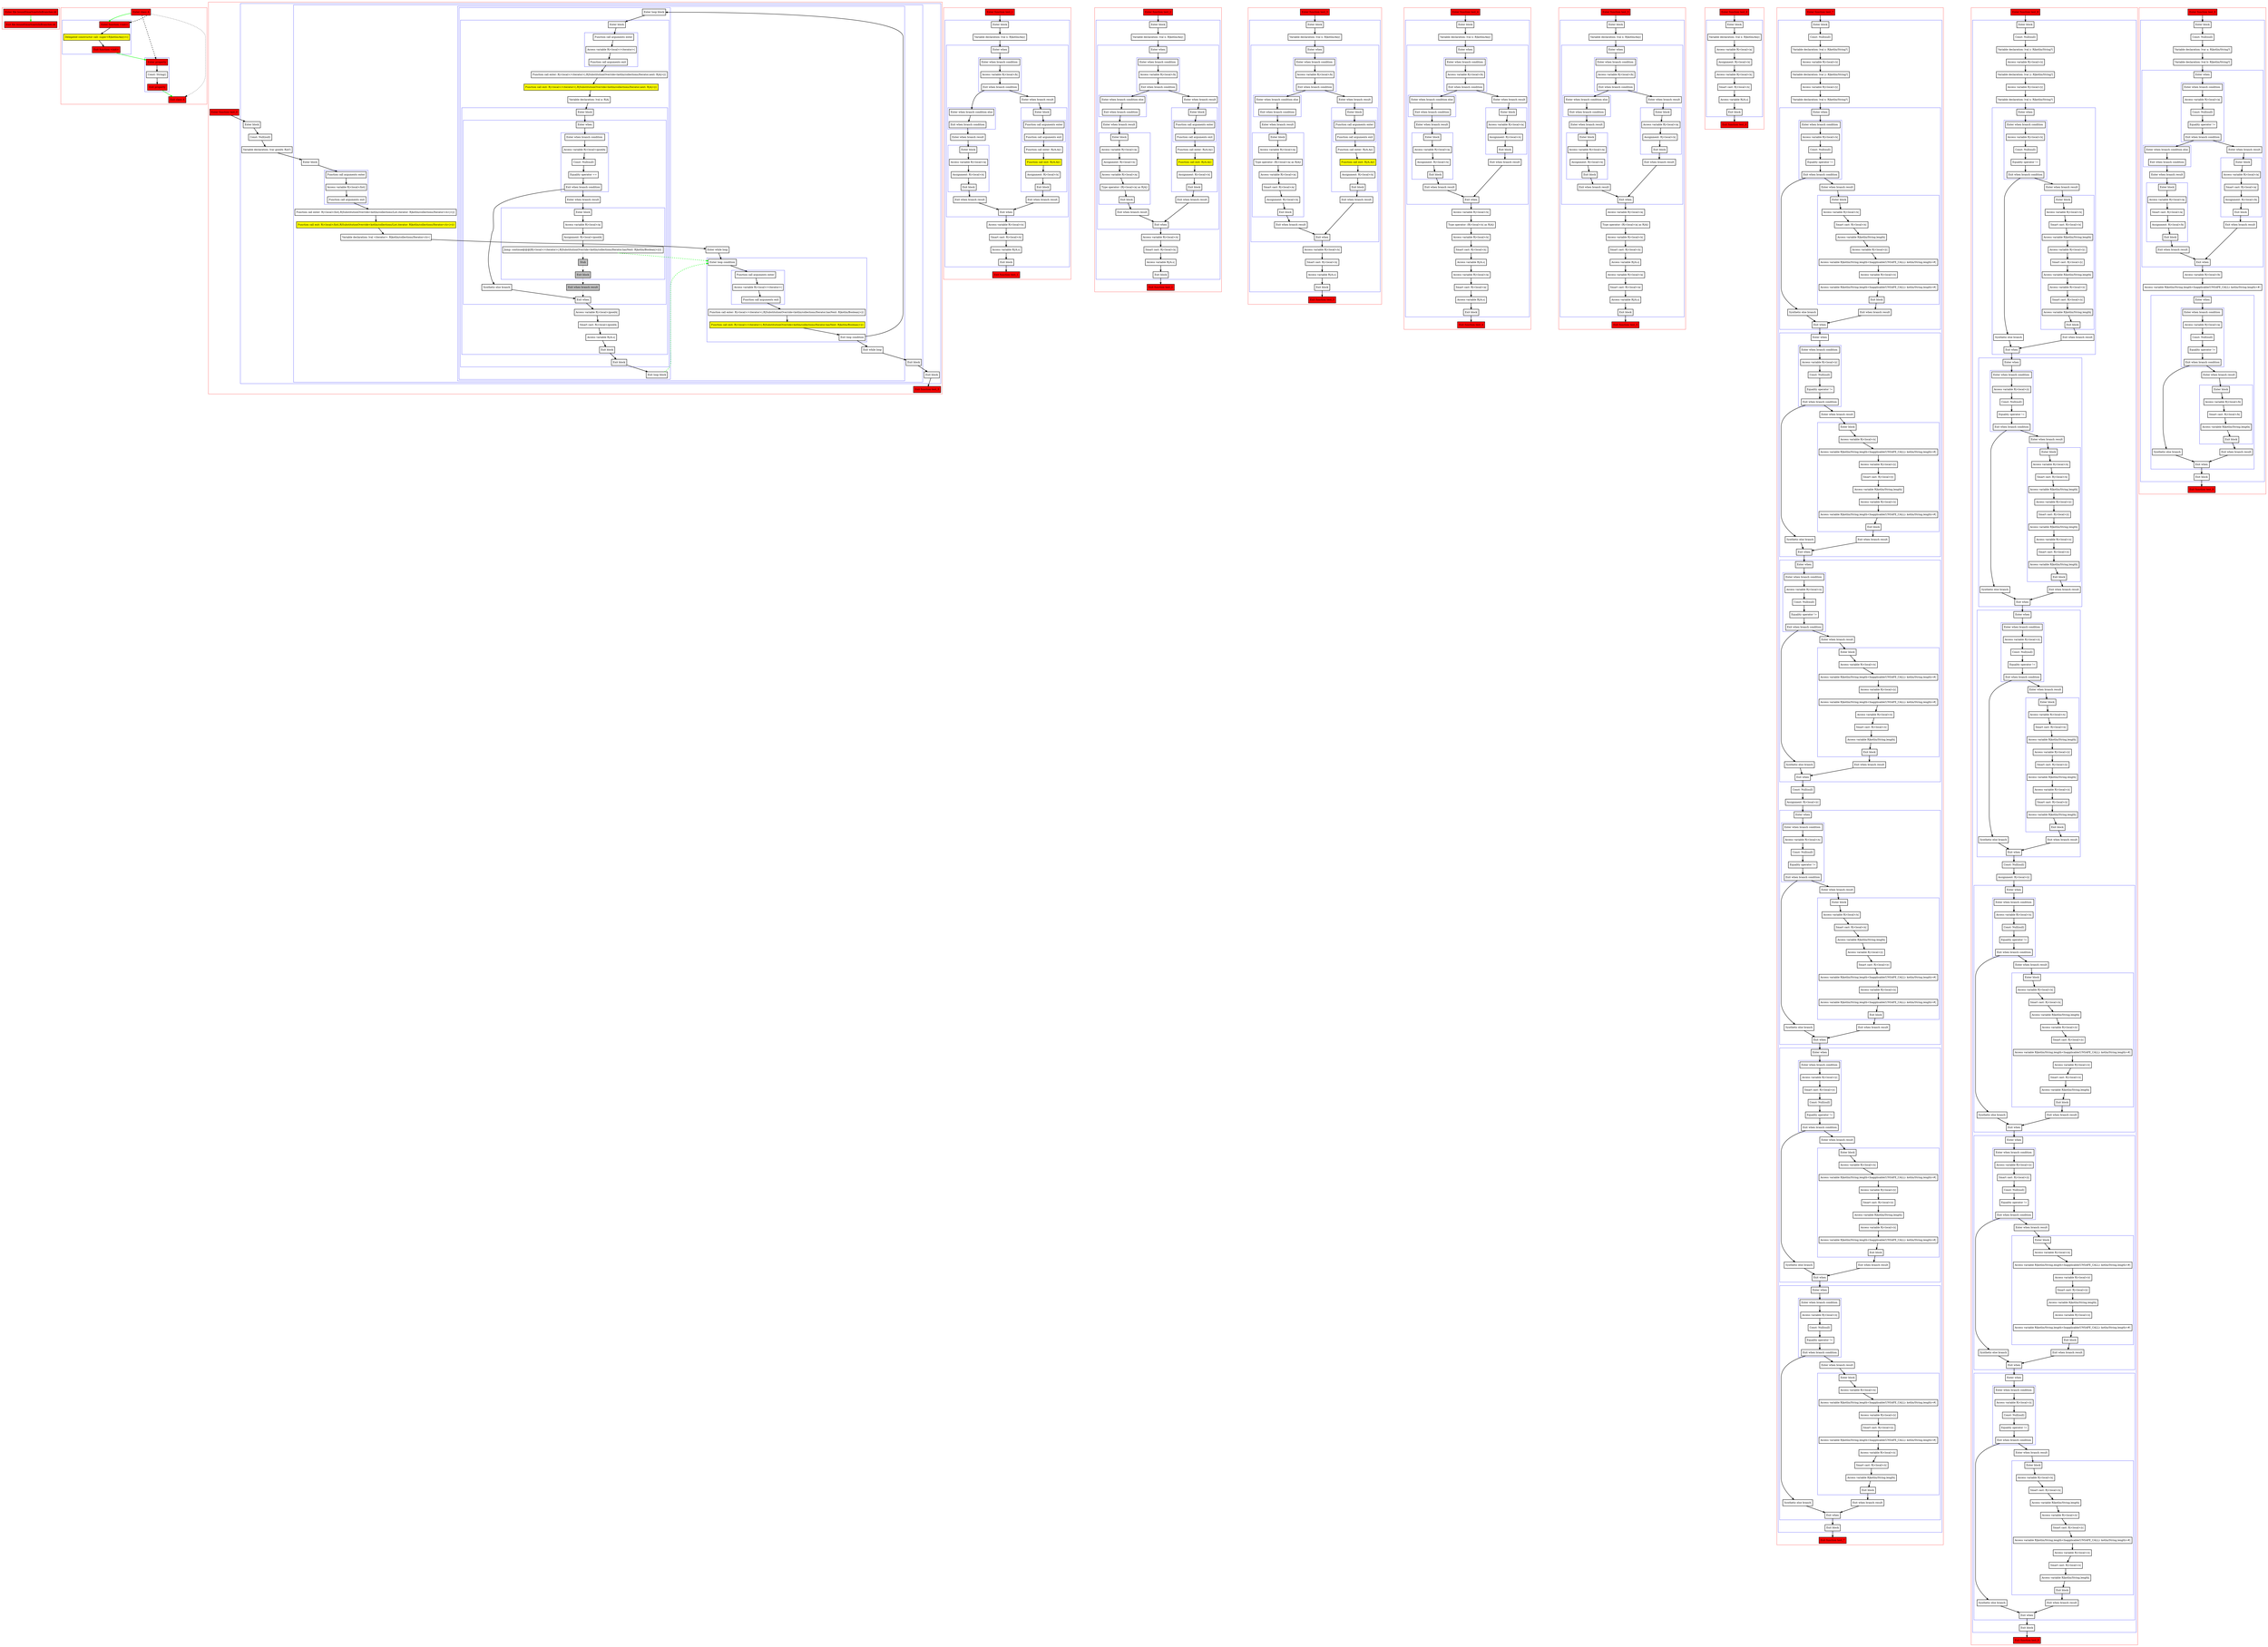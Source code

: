 digraph boundSmartcastsInBranches_kt {
    graph [nodesep=3]
    node [shape=box penwidth=2]
    edge [penwidth=2]

    subgraph cluster_0 {
        color=red
        0 [label="Enter file boundSmartcastsInBranches.kt" style="filled" fillcolor=red];
        1 [label="Exit file boundSmartcastsInBranches.kt" style="filled" fillcolor=red];
    }
    0 -> {1} [color=green];

    subgraph cluster_1 {
        color=red
        2 [label="Enter class A" style="filled" fillcolor=red];
        subgraph cluster_2 {
            color=blue
            3 [label="Enter function <init>" style="filled" fillcolor=red];
            4 [label="Delegated constructor call: super<R|kotlin/Any|>()" style="filled" fillcolor=yellow];
            5 [label="Exit function <init>" style="filled" fillcolor=red];
        }
        subgraph cluster_3 {
            color=blue
            6 [label="Enter property" style="filled" fillcolor=red];
            7 [label="Const: String()"];
            8 [label="Exit property" style="filled" fillcolor=red];
        }
        9 [label="Exit class A" style="filled" fillcolor=red];
    }
    2 -> {3} [color=green];
    2 -> {9} [style=dotted];
    2 -> {3 6} [style=dashed];
    3 -> {4};
    4 -> {5};
    5 -> {6} [color=green];
    6 -> {7};
    7 -> {8};
    8 -> {9} [color=green];

    subgraph cluster_4 {
        color=red
        10 [label="Enter function test_0" style="filled" fillcolor=red];
        subgraph cluster_5 {
            color=blue
            11 [label="Enter block"];
            12 [label="Const: Null(null)"];
            13 [label="Variable declaration: lvar goodA: R|A?|"];
            subgraph cluster_6 {
                color=blue
                14 [label="Enter block"];
                subgraph cluster_7 {
                    color=blue
                    15 [label="Function call arguments enter"];
                    16 [label="Access variable R|<local>/list|"];
                    17 [label="Function call arguments exit"];
                }
                18 [label="Function call enter: R|<local>/list|.R|SubstitutionOverride<kotlin/collections/List.iterator: R|kotlin/collections/Iterator<A>|>|()"];
                19 [label="Function call exit: R|<local>/list|.R|SubstitutionOverride<kotlin/collections/List.iterator: R|kotlin/collections/Iterator<A>|>|()" style="filled" fillcolor=yellow];
                20 [label="Variable declaration: lval <iterator>: R|kotlin/collections/Iterator<A>|"];
                subgraph cluster_8 {
                    color=blue
                    21 [label="Enter while loop"];
                    subgraph cluster_9 {
                        color=blue
                        22 [label="Enter loop condition"];
                        subgraph cluster_10 {
                            color=blue
                            23 [label="Function call arguments enter"];
                            24 [label="Access variable R|<local>/<iterator>|"];
                            25 [label="Function call arguments exit"];
                        }
                        26 [label="Function call enter: R|<local>/<iterator>|.R|SubstitutionOverride<kotlin/collections/Iterator.hasNext: R|kotlin/Boolean|>|()"];
                        27 [label="Function call exit: R|<local>/<iterator>|.R|SubstitutionOverride<kotlin/collections/Iterator.hasNext: R|kotlin/Boolean|>|()" style="filled" fillcolor=yellow];
                        28 [label="Exit loop condition"];
                    }
                    subgraph cluster_11 {
                        color=blue
                        29 [label="Enter loop block"];
                        subgraph cluster_12 {
                            color=blue
                            30 [label="Enter block"];
                            subgraph cluster_13 {
                                color=blue
                                31 [label="Function call arguments enter"];
                                32 [label="Access variable R|<local>/<iterator>|"];
                                33 [label="Function call arguments exit"];
                            }
                            34 [label="Function call enter: R|<local>/<iterator>|.R|SubstitutionOverride<kotlin/collections/Iterator.next: R|A|>|()"];
                            35 [label="Function call exit: R|<local>/<iterator>|.R|SubstitutionOverride<kotlin/collections/Iterator.next: R|A|>|()" style="filled" fillcolor=yellow];
                            36 [label="Variable declaration: lval a: R|A|"];
                            subgraph cluster_14 {
                                color=blue
                                37 [label="Enter block"];
                                subgraph cluster_15 {
                                    color=blue
                                    38 [label="Enter when"];
                                    subgraph cluster_16 {
                                        color=blue
                                        39 [label="Enter when branch condition "];
                                        40 [label="Access variable R|<local>/goodA|"];
                                        41 [label="Const: Null(null)"];
                                        42 [label="Equality operator =="];
                                        43 [label="Exit when branch condition"];
                                    }
                                    44 [label="Synthetic else branch"];
                                    45 [label="Enter when branch result"];
                                    subgraph cluster_17 {
                                        color=blue
                                        46 [label="Enter block"];
                                        47 [label="Access variable R|<local>/a|"];
                                        48 [label="Assignment: R|<local>/goodA|"];
                                        49 [label="Jump: continue@@@[R|<local>/<iterator>|.R|SubstitutionOverride<kotlin/collections/Iterator.hasNext: R|kotlin/Boolean|>|()] "];
                                        50 [label="Stub" style="filled" fillcolor=gray];
                                        51 [label="Exit block" style="filled" fillcolor=gray];
                                    }
                                    52 [label="Exit when branch result" style="filled" fillcolor=gray];
                                    53 [label="Exit when"];
                                }
                                54 [label="Access variable R|<local>/goodA|"];
                                55 [label="Smart cast: R|<local>/goodA|"];
                                56 [label="Access variable R|/A.s|"];
                                57 [label="Exit block"];
                            }
                            58 [label="Exit block"];
                        }
                        59 [label="Exit loop block"];
                    }
                    60 [label="Exit while loop"];
                }
                61 [label="Exit block"];
            }
            62 [label="Exit block"];
        }
        63 [label="Exit function test_0" style="filled" fillcolor=red];
    }
    10 -> {11};
    11 -> {12};
    12 -> {13};
    13 -> {14};
    14 -> {15};
    15 -> {16};
    16 -> {17};
    17 -> {18};
    18 -> {19};
    19 -> {20};
    20 -> {21};
    21 -> {22};
    22 -> {23};
    23 -> {24};
    24 -> {25};
    25 -> {26};
    26 -> {27};
    27 -> {28};
    28 -> {29 60};
    29 -> {30};
    30 -> {31};
    31 -> {32};
    32 -> {33};
    33 -> {34};
    34 -> {35};
    35 -> {36};
    36 -> {37};
    37 -> {38};
    38 -> {39};
    39 -> {40};
    40 -> {41};
    41 -> {42};
    42 -> {43};
    43 -> {44 45};
    44 -> {53};
    45 -> {46};
    46 -> {47};
    47 -> {48};
    48 -> {49};
    49 -> {22} [color=green style=dashed];
    49 -> {50} [style=dotted];
    50 -> {51} [style=dotted];
    51 -> {52} [style=dotted];
    52 -> {53} [style=dotted];
    53 -> {54};
    54 -> {55};
    55 -> {56};
    56 -> {57};
    57 -> {58};
    58 -> {59};
    59 -> {22} [color=green style=dashed];
    60 -> {61};
    61 -> {62};
    62 -> {63};

    subgraph cluster_18 {
        color=red
        64 [label="Enter function test_1" style="filled" fillcolor=red];
        subgraph cluster_19 {
            color=blue
            65 [label="Enter block"];
            66 [label="Variable declaration: lval x: R|kotlin/Any|"];
            subgraph cluster_20 {
                color=blue
                67 [label="Enter when"];
                subgraph cluster_21 {
                    color=blue
                    68 [label="Enter when branch condition "];
                    69 [label="Access variable R|<local>/b|"];
                    70 [label="Exit when branch condition"];
                }
                subgraph cluster_22 {
                    color=blue
                    71 [label="Enter when branch condition else"];
                    72 [label="Exit when branch condition"];
                }
                73 [label="Enter when branch result"];
                subgraph cluster_23 {
                    color=blue
                    74 [label="Enter block"];
                    75 [label="Access variable R|<local>/a|"];
                    76 [label="Assignment: R|<local>/x|"];
                    77 [label="Exit block"];
                }
                78 [label="Exit when branch result"];
                79 [label="Enter when branch result"];
                subgraph cluster_24 {
                    color=blue
                    80 [label="Enter block"];
                    subgraph cluster_25 {
                        color=blue
                        81 [label="Function call arguments enter"];
                        82 [label="Function call arguments exit"];
                    }
                    83 [label="Function call enter: R|/A.A|()"];
                    84 [label="Function call exit: R|/A.A|()" style="filled" fillcolor=yellow];
                    85 [label="Assignment: R|<local>/x|"];
                    86 [label="Exit block"];
                }
                87 [label="Exit when branch result"];
                88 [label="Exit when"];
            }
            89 [label="Access variable R|<local>/x|"];
            90 [label="Smart cast: R|<local>/x|"];
            91 [label="Access variable R|/A.s|"];
            92 [label="Exit block"];
        }
        93 [label="Exit function test_1" style="filled" fillcolor=red];
    }
    64 -> {65};
    65 -> {66};
    66 -> {67};
    67 -> {68};
    68 -> {69};
    69 -> {70};
    70 -> {71 79};
    71 -> {72};
    72 -> {73};
    73 -> {74};
    74 -> {75};
    75 -> {76};
    76 -> {77};
    77 -> {78};
    78 -> {88};
    79 -> {80};
    80 -> {81};
    81 -> {82};
    82 -> {83};
    83 -> {84};
    84 -> {85};
    85 -> {86};
    86 -> {87};
    87 -> {88};
    88 -> {89};
    89 -> {90};
    90 -> {91};
    91 -> {92};
    92 -> {93};

    subgraph cluster_26 {
        color=red
        94 [label="Enter function test_2" style="filled" fillcolor=red];
        subgraph cluster_27 {
            color=blue
            95 [label="Enter block"];
            96 [label="Variable declaration: lval x: R|kotlin/Any|"];
            subgraph cluster_28 {
                color=blue
                97 [label="Enter when"];
                subgraph cluster_29 {
                    color=blue
                    98 [label="Enter when branch condition "];
                    99 [label="Access variable R|<local>/b|"];
                    100 [label="Exit when branch condition"];
                }
                subgraph cluster_30 {
                    color=blue
                    101 [label="Enter when branch condition else"];
                    102 [label="Exit when branch condition"];
                }
                103 [label="Enter when branch result"];
                subgraph cluster_31 {
                    color=blue
                    104 [label="Enter block"];
                    105 [label="Access variable R|<local>/a|"];
                    106 [label="Assignment: R|<local>/x|"];
                    107 [label="Access variable R|<local>/a|"];
                    108 [label="Type operator: (R|<local>/a| as R|A|)"];
                    109 [label="Exit block"];
                }
                110 [label="Exit when branch result"];
                111 [label="Enter when branch result"];
                subgraph cluster_32 {
                    color=blue
                    112 [label="Enter block"];
                    subgraph cluster_33 {
                        color=blue
                        113 [label="Function call arguments enter"];
                        114 [label="Function call arguments exit"];
                    }
                    115 [label="Function call enter: R|/A.A|()"];
                    116 [label="Function call exit: R|/A.A|()" style="filled" fillcolor=yellow];
                    117 [label="Assignment: R|<local>/x|"];
                    118 [label="Exit block"];
                }
                119 [label="Exit when branch result"];
                120 [label="Exit when"];
            }
            121 [label="Access variable R|<local>/x|"];
            122 [label="Smart cast: R|<local>/x|"];
            123 [label="Access variable R|/A.s|"];
            124 [label="Exit block"];
        }
        125 [label="Exit function test_2" style="filled" fillcolor=red];
    }
    94 -> {95};
    95 -> {96};
    96 -> {97};
    97 -> {98};
    98 -> {99};
    99 -> {100};
    100 -> {101 111};
    101 -> {102};
    102 -> {103};
    103 -> {104};
    104 -> {105};
    105 -> {106};
    106 -> {107};
    107 -> {108};
    108 -> {109};
    109 -> {110};
    110 -> {120};
    111 -> {112};
    112 -> {113};
    113 -> {114};
    114 -> {115};
    115 -> {116};
    116 -> {117};
    117 -> {118};
    118 -> {119};
    119 -> {120};
    120 -> {121};
    121 -> {122};
    122 -> {123};
    123 -> {124};
    124 -> {125};

    subgraph cluster_34 {
        color=red
        126 [label="Enter function test_3" style="filled" fillcolor=red];
        subgraph cluster_35 {
            color=blue
            127 [label="Enter block"];
            128 [label="Variable declaration: lval x: R|kotlin/Any|"];
            subgraph cluster_36 {
                color=blue
                129 [label="Enter when"];
                subgraph cluster_37 {
                    color=blue
                    130 [label="Enter when branch condition "];
                    131 [label="Access variable R|<local>/b|"];
                    132 [label="Exit when branch condition"];
                }
                subgraph cluster_38 {
                    color=blue
                    133 [label="Enter when branch condition else"];
                    134 [label="Exit when branch condition"];
                }
                135 [label="Enter when branch result"];
                subgraph cluster_39 {
                    color=blue
                    136 [label="Enter block"];
                    137 [label="Access variable R|<local>/a|"];
                    138 [label="Type operator: (R|<local>/a| as R|A|)"];
                    139 [label="Access variable R|<local>/a|"];
                    140 [label="Smart cast: R|<local>/a|"];
                    141 [label="Assignment: R|<local>/x|"];
                    142 [label="Exit block"];
                }
                143 [label="Exit when branch result"];
                144 [label="Enter when branch result"];
                subgraph cluster_40 {
                    color=blue
                    145 [label="Enter block"];
                    subgraph cluster_41 {
                        color=blue
                        146 [label="Function call arguments enter"];
                        147 [label="Function call arguments exit"];
                    }
                    148 [label="Function call enter: R|/A.A|()"];
                    149 [label="Function call exit: R|/A.A|()" style="filled" fillcolor=yellow];
                    150 [label="Assignment: R|<local>/x|"];
                    151 [label="Exit block"];
                }
                152 [label="Exit when branch result"];
                153 [label="Exit when"];
            }
            154 [label="Access variable R|<local>/x|"];
            155 [label="Smart cast: R|<local>/x|"];
            156 [label="Access variable R|/A.s|"];
            157 [label="Exit block"];
        }
        158 [label="Exit function test_3" style="filled" fillcolor=red];
    }
    126 -> {127};
    127 -> {128};
    128 -> {129};
    129 -> {130};
    130 -> {131};
    131 -> {132};
    132 -> {133 144};
    133 -> {134};
    134 -> {135};
    135 -> {136};
    136 -> {137};
    137 -> {138};
    138 -> {139};
    139 -> {140};
    140 -> {141};
    141 -> {142};
    142 -> {143};
    143 -> {153};
    144 -> {145};
    145 -> {146};
    146 -> {147};
    147 -> {148};
    148 -> {149};
    149 -> {150};
    150 -> {151};
    151 -> {152};
    152 -> {153};
    153 -> {154};
    154 -> {155};
    155 -> {156};
    156 -> {157};
    157 -> {158};

    subgraph cluster_42 {
        color=red
        159 [label="Enter function test_4" style="filled" fillcolor=red];
        subgraph cluster_43 {
            color=blue
            160 [label="Enter block"];
            161 [label="Variable declaration: lval x: R|kotlin/Any|"];
            subgraph cluster_44 {
                color=blue
                162 [label="Enter when"];
                subgraph cluster_45 {
                    color=blue
                    163 [label="Enter when branch condition "];
                    164 [label="Access variable R|<local>/b|"];
                    165 [label="Exit when branch condition"];
                }
                subgraph cluster_46 {
                    color=blue
                    166 [label="Enter when branch condition else"];
                    167 [label="Exit when branch condition"];
                }
                168 [label="Enter when branch result"];
                subgraph cluster_47 {
                    color=blue
                    169 [label="Enter block"];
                    170 [label="Access variable R|<local>/a|"];
                    171 [label="Assignment: R|<local>/x|"];
                    172 [label="Exit block"];
                }
                173 [label="Exit when branch result"];
                174 [label="Enter when branch result"];
                subgraph cluster_48 {
                    color=blue
                    175 [label="Enter block"];
                    176 [label="Access variable R|<local>/a|"];
                    177 [label="Assignment: R|<local>/x|"];
                    178 [label="Exit block"];
                }
                179 [label="Exit when branch result"];
                180 [label="Exit when"];
            }
            181 [label="Access variable R|<local>/x|"];
            182 [label="Type operator: (R|<local>/x| as R|A|)"];
            183 [label="Access variable R|<local>/x|"];
            184 [label="Smart cast: R|<local>/x|"];
            185 [label="Access variable R|/A.s|"];
            186 [label="Access variable R|<local>/a|"];
            187 [label="Smart cast: R|<local>/a|"];
            188 [label="Access variable R|/A.s|"];
            189 [label="Exit block"];
        }
        190 [label="Exit function test_4" style="filled" fillcolor=red];
    }
    159 -> {160};
    160 -> {161};
    161 -> {162};
    162 -> {163};
    163 -> {164};
    164 -> {165};
    165 -> {166 174};
    166 -> {167};
    167 -> {168};
    168 -> {169};
    169 -> {170};
    170 -> {171};
    171 -> {172};
    172 -> {173};
    173 -> {180};
    174 -> {175};
    175 -> {176};
    176 -> {177};
    177 -> {178};
    178 -> {179};
    179 -> {180};
    180 -> {181};
    181 -> {182};
    182 -> {183};
    183 -> {184};
    184 -> {185};
    185 -> {186};
    186 -> {187};
    187 -> {188};
    188 -> {189};
    189 -> {190};

    subgraph cluster_49 {
        color=red
        191 [label="Enter function test_5" style="filled" fillcolor=red];
        subgraph cluster_50 {
            color=blue
            192 [label="Enter block"];
            193 [label="Variable declaration: lval x: R|kotlin/Any|"];
            subgraph cluster_51 {
                color=blue
                194 [label="Enter when"];
                subgraph cluster_52 {
                    color=blue
                    195 [label="Enter when branch condition "];
                    196 [label="Access variable R|<local>/b|"];
                    197 [label="Exit when branch condition"];
                }
                subgraph cluster_53 {
                    color=blue
                    198 [label="Enter when branch condition else"];
                    199 [label="Exit when branch condition"];
                }
                200 [label="Enter when branch result"];
                subgraph cluster_54 {
                    color=blue
                    201 [label="Enter block"];
                    202 [label="Access variable R|<local>/a|"];
                    203 [label="Assignment: R|<local>/x|"];
                    204 [label="Exit block"];
                }
                205 [label="Exit when branch result"];
                206 [label="Enter when branch result"];
                subgraph cluster_55 {
                    color=blue
                    207 [label="Enter block"];
                    208 [label="Access variable R|<local>/a|"];
                    209 [label="Assignment: R|<local>/x|"];
                    210 [label="Exit block"];
                }
                211 [label="Exit when branch result"];
                212 [label="Exit when"];
            }
            213 [label="Access variable R|<local>/a|"];
            214 [label="Type operator: (R|<local>/a| as R|A|)"];
            215 [label="Access variable R|<local>/x|"];
            216 [label="Smart cast: R|<local>/x|"];
            217 [label="Access variable R|/A.s|"];
            218 [label="Access variable R|<local>/a|"];
            219 [label="Smart cast: R|<local>/a|"];
            220 [label="Access variable R|/A.s|"];
            221 [label="Exit block"];
        }
        222 [label="Exit function test_5" style="filled" fillcolor=red];
    }
    191 -> {192};
    192 -> {193};
    193 -> {194};
    194 -> {195};
    195 -> {196};
    196 -> {197};
    197 -> {198 206};
    198 -> {199};
    199 -> {200};
    200 -> {201};
    201 -> {202};
    202 -> {203};
    203 -> {204};
    204 -> {205};
    205 -> {212};
    206 -> {207};
    207 -> {208};
    208 -> {209};
    209 -> {210};
    210 -> {211};
    211 -> {212};
    212 -> {213};
    213 -> {214};
    214 -> {215};
    215 -> {216};
    216 -> {217};
    217 -> {218};
    218 -> {219};
    219 -> {220};
    220 -> {221};
    221 -> {222};

    subgraph cluster_56 {
        color=red
        223 [label="Enter function test_6" style="filled" fillcolor=red];
        subgraph cluster_57 {
            color=blue
            224 [label="Enter block"];
            225 [label="Variable declaration: lval x: R|kotlin/Any|"];
            226 [label="Access variable R|<local>/a|"];
            227 [label="Assignment: R|<local>/x|"];
            228 [label="Access variable R|<local>/x|"];
            229 [label="Smart cast: R|<local>/x|"];
            230 [label="Access variable R|/A.s|"];
            231 [label="Exit block"];
        }
        232 [label="Exit function test_6" style="filled" fillcolor=red];
    }
    223 -> {224};
    224 -> {225};
    225 -> {226};
    226 -> {227};
    227 -> {228};
    228 -> {229};
    229 -> {230};
    230 -> {231};
    231 -> {232};

    subgraph cluster_58 {
        color=red
        233 [label="Enter function test_7" style="filled" fillcolor=red];
        subgraph cluster_59 {
            color=blue
            234 [label="Enter block"];
            235 [label="Const: Null(null)"];
            236 [label="Variable declaration: lval z: R|kotlin/String?|"];
            237 [label="Access variable R|<local>/z|"];
            238 [label="Variable declaration: lvar y: R|kotlin/String?|"];
            239 [label="Access variable R|<local>/y|"];
            240 [label="Variable declaration: lval x: R|kotlin/String?|"];
            subgraph cluster_60 {
                color=blue
                241 [label="Enter when"];
                subgraph cluster_61 {
                    color=blue
                    242 [label="Enter when branch condition "];
                    243 [label="Access variable R|<local>/x|"];
                    244 [label="Const: Null(null)"];
                    245 [label="Equality operator !="];
                    246 [label="Exit when branch condition"];
                }
                247 [label="Synthetic else branch"];
                248 [label="Enter when branch result"];
                subgraph cluster_62 {
                    color=blue
                    249 [label="Enter block"];
                    250 [label="Access variable R|<local>/x|"];
                    251 [label="Smart cast: R|<local>/x|"];
                    252 [label="Access variable R|kotlin/String.length|"];
                    253 [label="Access variable R|<local>/y|"];
                    254 [label="Access variable R|kotlin/String.length<Inapplicable(UNSAFE_CALL): kotlin/String.length>#|"];
                    255 [label="Access variable R|<local>/z|"];
                    256 [label="Access variable R|kotlin/String.length<Inapplicable(UNSAFE_CALL): kotlin/String.length>#|"];
                    257 [label="Exit block"];
                }
                258 [label="Exit when branch result"];
                259 [label="Exit when"];
            }
            subgraph cluster_63 {
                color=blue
                260 [label="Enter when"];
                subgraph cluster_64 {
                    color=blue
                    261 [label="Enter when branch condition "];
                    262 [label="Access variable R|<local>/y|"];
                    263 [label="Const: Null(null)"];
                    264 [label="Equality operator !="];
                    265 [label="Exit when branch condition"];
                }
                266 [label="Synthetic else branch"];
                267 [label="Enter when branch result"];
                subgraph cluster_65 {
                    color=blue
                    268 [label="Enter block"];
                    269 [label="Access variable R|<local>/x|"];
                    270 [label="Access variable R|kotlin/String.length<Inapplicable(UNSAFE_CALL): kotlin/String.length>#|"];
                    271 [label="Access variable R|<local>/y|"];
                    272 [label="Smart cast: R|<local>/y|"];
                    273 [label="Access variable R|kotlin/String.length|"];
                    274 [label="Access variable R|<local>/z|"];
                    275 [label="Access variable R|kotlin/String.length<Inapplicable(UNSAFE_CALL): kotlin/String.length>#|"];
                    276 [label="Exit block"];
                }
                277 [label="Exit when branch result"];
                278 [label="Exit when"];
            }
            subgraph cluster_66 {
                color=blue
                279 [label="Enter when"];
                subgraph cluster_67 {
                    color=blue
                    280 [label="Enter when branch condition "];
                    281 [label="Access variable R|<local>/z|"];
                    282 [label="Const: Null(null)"];
                    283 [label="Equality operator !="];
                    284 [label="Exit when branch condition"];
                }
                285 [label="Synthetic else branch"];
                286 [label="Enter when branch result"];
                subgraph cluster_68 {
                    color=blue
                    287 [label="Enter block"];
                    288 [label="Access variable R|<local>/x|"];
                    289 [label="Access variable R|kotlin/String.length<Inapplicable(UNSAFE_CALL): kotlin/String.length>#|"];
                    290 [label="Access variable R|<local>/y|"];
                    291 [label="Access variable R|kotlin/String.length<Inapplicable(UNSAFE_CALL): kotlin/String.length>#|"];
                    292 [label="Access variable R|<local>/z|"];
                    293 [label="Smart cast: R|<local>/z|"];
                    294 [label="Access variable R|kotlin/String.length|"];
                    295 [label="Exit block"];
                }
                296 [label="Exit when branch result"];
                297 [label="Exit when"];
            }
            298 [label="Const: Null(null)"];
            299 [label="Assignment: R|<local>/y|"];
            subgraph cluster_69 {
                color=blue
                300 [label="Enter when"];
                subgraph cluster_70 {
                    color=blue
                    301 [label="Enter when branch condition "];
                    302 [label="Access variable R|<local>/x|"];
                    303 [label="Const: Null(null)"];
                    304 [label="Equality operator !="];
                    305 [label="Exit when branch condition"];
                }
                306 [label="Synthetic else branch"];
                307 [label="Enter when branch result"];
                subgraph cluster_71 {
                    color=blue
                    308 [label="Enter block"];
                    309 [label="Access variable R|<local>/x|"];
                    310 [label="Smart cast: R|<local>/x|"];
                    311 [label="Access variable R|kotlin/String.length|"];
                    312 [label="Access variable R|<local>/y|"];
                    313 [label="Smart cast: R|<local>/y|"];
                    314 [label="Access variable R|kotlin/String.length<Inapplicable(UNSAFE_CALL): kotlin/String.length>#|"];
                    315 [label="Access variable R|<local>/z|"];
                    316 [label="Access variable R|kotlin/String.length<Inapplicable(UNSAFE_CALL): kotlin/String.length>#|"];
                    317 [label="Exit block"];
                }
                318 [label="Exit when branch result"];
                319 [label="Exit when"];
            }
            subgraph cluster_72 {
                color=blue
                320 [label="Enter when"];
                subgraph cluster_73 {
                    color=blue
                    321 [label="Enter when branch condition "];
                    322 [label="Access variable R|<local>/y|"];
                    323 [label="Smart cast: R|<local>/y|"];
                    324 [label="Const: Null(null)"];
                    325 [label="Equality operator !="];
                    326 [label="Exit when branch condition"];
                }
                327 [label="Synthetic else branch"];
                328 [label="Enter when branch result"];
                subgraph cluster_74 {
                    color=blue
                    329 [label="Enter block"];
                    330 [label="Access variable R|<local>/x|"];
                    331 [label="Access variable R|kotlin/String.length<Inapplicable(UNSAFE_CALL): kotlin/String.length>#|"];
                    332 [label="Access variable R|<local>/y|"];
                    333 [label="Smart cast: R|<local>/y|"];
                    334 [label="Access variable R|kotlin/String.length|"];
                    335 [label="Access variable R|<local>/z|"];
                    336 [label="Access variable R|kotlin/String.length<Inapplicable(UNSAFE_CALL): kotlin/String.length>#|"];
                    337 [label="Exit block"];
                }
                338 [label="Exit when branch result"];
                339 [label="Exit when"];
            }
            subgraph cluster_75 {
                color=blue
                340 [label="Enter when"];
                subgraph cluster_76 {
                    color=blue
                    341 [label="Enter when branch condition "];
                    342 [label="Access variable R|<local>/z|"];
                    343 [label="Const: Null(null)"];
                    344 [label="Equality operator !="];
                    345 [label="Exit when branch condition"];
                }
                346 [label="Synthetic else branch"];
                347 [label="Enter when branch result"];
                subgraph cluster_77 {
                    color=blue
                    348 [label="Enter block"];
                    349 [label="Access variable R|<local>/x|"];
                    350 [label="Access variable R|kotlin/String.length<Inapplicable(UNSAFE_CALL): kotlin/String.length>#|"];
                    351 [label="Access variable R|<local>/y|"];
                    352 [label="Smart cast: R|<local>/y|"];
                    353 [label="Access variable R|kotlin/String.length<Inapplicable(UNSAFE_CALL): kotlin/String.length>#|"];
                    354 [label="Access variable R|<local>/z|"];
                    355 [label="Smart cast: R|<local>/z|"];
                    356 [label="Access variable R|kotlin/String.length|"];
                    357 [label="Exit block"];
                }
                358 [label="Exit when branch result"];
                359 [label="Exit when"];
            }
            360 [label="Exit block"];
        }
        361 [label="Exit function test_7" style="filled" fillcolor=red];
    }
    233 -> {234};
    234 -> {235};
    235 -> {236};
    236 -> {237};
    237 -> {238};
    238 -> {239};
    239 -> {240};
    240 -> {241};
    241 -> {242};
    242 -> {243};
    243 -> {244};
    244 -> {245};
    245 -> {246};
    246 -> {247 248};
    247 -> {259};
    248 -> {249};
    249 -> {250};
    250 -> {251};
    251 -> {252};
    252 -> {253};
    253 -> {254};
    254 -> {255};
    255 -> {256};
    256 -> {257};
    257 -> {258};
    258 -> {259};
    259 -> {260};
    260 -> {261};
    261 -> {262};
    262 -> {263};
    263 -> {264};
    264 -> {265};
    265 -> {266 267};
    266 -> {278};
    267 -> {268};
    268 -> {269};
    269 -> {270};
    270 -> {271};
    271 -> {272};
    272 -> {273};
    273 -> {274};
    274 -> {275};
    275 -> {276};
    276 -> {277};
    277 -> {278};
    278 -> {279};
    279 -> {280};
    280 -> {281};
    281 -> {282};
    282 -> {283};
    283 -> {284};
    284 -> {285 286};
    285 -> {297};
    286 -> {287};
    287 -> {288};
    288 -> {289};
    289 -> {290};
    290 -> {291};
    291 -> {292};
    292 -> {293};
    293 -> {294};
    294 -> {295};
    295 -> {296};
    296 -> {297};
    297 -> {298};
    298 -> {299};
    299 -> {300};
    300 -> {301};
    301 -> {302};
    302 -> {303};
    303 -> {304};
    304 -> {305};
    305 -> {306 307};
    306 -> {319};
    307 -> {308};
    308 -> {309};
    309 -> {310};
    310 -> {311};
    311 -> {312};
    312 -> {313};
    313 -> {314};
    314 -> {315};
    315 -> {316};
    316 -> {317};
    317 -> {318};
    318 -> {319};
    319 -> {320};
    320 -> {321};
    321 -> {322};
    322 -> {323};
    323 -> {324};
    324 -> {325};
    325 -> {326};
    326 -> {327 328};
    327 -> {339};
    328 -> {329};
    329 -> {330};
    330 -> {331};
    331 -> {332};
    332 -> {333};
    333 -> {334};
    334 -> {335};
    335 -> {336};
    336 -> {337};
    337 -> {338};
    338 -> {339};
    339 -> {340};
    340 -> {341};
    341 -> {342};
    342 -> {343};
    343 -> {344};
    344 -> {345};
    345 -> {346 347};
    346 -> {359};
    347 -> {348};
    348 -> {349};
    349 -> {350};
    350 -> {351};
    351 -> {352};
    352 -> {353};
    353 -> {354};
    354 -> {355};
    355 -> {356};
    356 -> {357};
    357 -> {358};
    358 -> {359};
    359 -> {360};
    360 -> {361};

    subgraph cluster_78 {
        color=red
        362 [label="Enter function test_8" style="filled" fillcolor=red];
        subgraph cluster_79 {
            color=blue
            363 [label="Enter block"];
            364 [label="Const: Null(null)"];
            365 [label="Variable declaration: lval z: R|kotlin/String?|"];
            366 [label="Access variable R|<local>/z|"];
            367 [label="Variable declaration: lvar y: R|kotlin/String?|"];
            368 [label="Access variable R|<local>/y|"];
            369 [label="Variable declaration: lval x: R|kotlin/String?|"];
            subgraph cluster_80 {
                color=blue
                370 [label="Enter when"];
                subgraph cluster_81 {
                    color=blue
                    371 [label="Enter when branch condition "];
                    372 [label="Access variable R|<local>/x|"];
                    373 [label="Const: Null(null)"];
                    374 [label="Equality operator !="];
                    375 [label="Exit when branch condition"];
                }
                376 [label="Synthetic else branch"];
                377 [label="Enter when branch result"];
                subgraph cluster_82 {
                    color=blue
                    378 [label="Enter block"];
                    379 [label="Access variable R|<local>/x|"];
                    380 [label="Smart cast: R|<local>/x|"];
                    381 [label="Access variable R|kotlin/String.length|"];
                    382 [label="Access variable R|<local>/y|"];
                    383 [label="Smart cast: R|<local>/y|"];
                    384 [label="Access variable R|kotlin/String.length|"];
                    385 [label="Access variable R|<local>/z|"];
                    386 [label="Smart cast: R|<local>/z|"];
                    387 [label="Access variable R|kotlin/String.length|"];
                    388 [label="Exit block"];
                }
                389 [label="Exit when branch result"];
                390 [label="Exit when"];
            }
            subgraph cluster_83 {
                color=blue
                391 [label="Enter when"];
                subgraph cluster_84 {
                    color=blue
                    392 [label="Enter when branch condition "];
                    393 [label="Access variable R|<local>/y|"];
                    394 [label="Const: Null(null)"];
                    395 [label="Equality operator !="];
                    396 [label="Exit when branch condition"];
                }
                397 [label="Synthetic else branch"];
                398 [label="Enter when branch result"];
                subgraph cluster_85 {
                    color=blue
                    399 [label="Enter block"];
                    400 [label="Access variable R|<local>/x|"];
                    401 [label="Smart cast: R|<local>/x|"];
                    402 [label="Access variable R|kotlin/String.length|"];
                    403 [label="Access variable R|<local>/y|"];
                    404 [label="Smart cast: R|<local>/y|"];
                    405 [label="Access variable R|kotlin/String.length|"];
                    406 [label="Access variable R|<local>/z|"];
                    407 [label="Smart cast: R|<local>/z|"];
                    408 [label="Access variable R|kotlin/String.length|"];
                    409 [label="Exit block"];
                }
                410 [label="Exit when branch result"];
                411 [label="Exit when"];
            }
            subgraph cluster_86 {
                color=blue
                412 [label="Enter when"];
                subgraph cluster_87 {
                    color=blue
                    413 [label="Enter when branch condition "];
                    414 [label="Access variable R|<local>/z|"];
                    415 [label="Const: Null(null)"];
                    416 [label="Equality operator !="];
                    417 [label="Exit when branch condition"];
                }
                418 [label="Synthetic else branch"];
                419 [label="Enter when branch result"];
                subgraph cluster_88 {
                    color=blue
                    420 [label="Enter block"];
                    421 [label="Access variable R|<local>/x|"];
                    422 [label="Smart cast: R|<local>/x|"];
                    423 [label="Access variable R|kotlin/String.length|"];
                    424 [label="Access variable R|<local>/y|"];
                    425 [label="Smart cast: R|<local>/y|"];
                    426 [label="Access variable R|kotlin/String.length|"];
                    427 [label="Access variable R|<local>/z|"];
                    428 [label="Smart cast: R|<local>/z|"];
                    429 [label="Access variable R|kotlin/String.length|"];
                    430 [label="Exit block"];
                }
                431 [label="Exit when branch result"];
                432 [label="Exit when"];
            }
            433 [label="Const: Null(null)"];
            434 [label="Assignment: R|<local>/y|"];
            subgraph cluster_89 {
                color=blue
                435 [label="Enter when"];
                subgraph cluster_90 {
                    color=blue
                    436 [label="Enter when branch condition "];
                    437 [label="Access variable R|<local>/x|"];
                    438 [label="Const: Null(null)"];
                    439 [label="Equality operator !="];
                    440 [label="Exit when branch condition"];
                }
                441 [label="Synthetic else branch"];
                442 [label="Enter when branch result"];
                subgraph cluster_91 {
                    color=blue
                    443 [label="Enter block"];
                    444 [label="Access variable R|<local>/x|"];
                    445 [label="Smart cast: R|<local>/x|"];
                    446 [label="Access variable R|kotlin/String.length|"];
                    447 [label="Access variable R|<local>/y|"];
                    448 [label="Smart cast: R|<local>/y|"];
                    449 [label="Access variable R|kotlin/String.length<Inapplicable(UNSAFE_CALL): kotlin/String.length>#|"];
                    450 [label="Access variable R|<local>/z|"];
                    451 [label="Smart cast: R|<local>/z|"];
                    452 [label="Access variable R|kotlin/String.length|"];
                    453 [label="Exit block"];
                }
                454 [label="Exit when branch result"];
                455 [label="Exit when"];
            }
            subgraph cluster_92 {
                color=blue
                456 [label="Enter when"];
                subgraph cluster_93 {
                    color=blue
                    457 [label="Enter when branch condition "];
                    458 [label="Access variable R|<local>/y|"];
                    459 [label="Smart cast: R|<local>/y|"];
                    460 [label="Const: Null(null)"];
                    461 [label="Equality operator !="];
                    462 [label="Exit when branch condition"];
                }
                463 [label="Synthetic else branch"];
                464 [label="Enter when branch result"];
                subgraph cluster_94 {
                    color=blue
                    465 [label="Enter block"];
                    466 [label="Access variable R|<local>/x|"];
                    467 [label="Access variable R|kotlin/String.length<Inapplicable(UNSAFE_CALL): kotlin/String.length>#|"];
                    468 [label="Access variable R|<local>/y|"];
                    469 [label="Smart cast: R|<local>/y|"];
                    470 [label="Access variable R|kotlin/String.length|"];
                    471 [label="Access variable R|<local>/z|"];
                    472 [label="Access variable R|kotlin/String.length<Inapplicable(UNSAFE_CALL): kotlin/String.length>#|"];
                    473 [label="Exit block"];
                }
                474 [label="Exit when branch result"];
                475 [label="Exit when"];
            }
            subgraph cluster_95 {
                color=blue
                476 [label="Enter when"];
                subgraph cluster_96 {
                    color=blue
                    477 [label="Enter when branch condition "];
                    478 [label="Access variable R|<local>/z|"];
                    479 [label="Const: Null(null)"];
                    480 [label="Equality operator !="];
                    481 [label="Exit when branch condition"];
                }
                482 [label="Synthetic else branch"];
                483 [label="Enter when branch result"];
                subgraph cluster_97 {
                    color=blue
                    484 [label="Enter block"];
                    485 [label="Access variable R|<local>/x|"];
                    486 [label="Smart cast: R|<local>/x|"];
                    487 [label="Access variable R|kotlin/String.length|"];
                    488 [label="Access variable R|<local>/y|"];
                    489 [label="Smart cast: R|<local>/y|"];
                    490 [label="Access variable R|kotlin/String.length<Inapplicable(UNSAFE_CALL): kotlin/String.length>#|"];
                    491 [label="Access variable R|<local>/z|"];
                    492 [label="Smart cast: R|<local>/z|"];
                    493 [label="Access variable R|kotlin/String.length|"];
                    494 [label="Exit block"];
                }
                495 [label="Exit when branch result"];
                496 [label="Exit when"];
            }
            497 [label="Exit block"];
        }
        498 [label="Exit function test_8" style="filled" fillcolor=red];
    }
    362 -> {363};
    363 -> {364};
    364 -> {365};
    365 -> {366};
    366 -> {367};
    367 -> {368};
    368 -> {369};
    369 -> {370};
    370 -> {371};
    371 -> {372};
    372 -> {373};
    373 -> {374};
    374 -> {375};
    375 -> {376 377};
    376 -> {390};
    377 -> {378};
    378 -> {379};
    379 -> {380};
    380 -> {381};
    381 -> {382};
    382 -> {383};
    383 -> {384};
    384 -> {385};
    385 -> {386};
    386 -> {387};
    387 -> {388};
    388 -> {389};
    389 -> {390};
    390 -> {391};
    391 -> {392};
    392 -> {393};
    393 -> {394};
    394 -> {395};
    395 -> {396};
    396 -> {397 398};
    397 -> {411};
    398 -> {399};
    399 -> {400};
    400 -> {401};
    401 -> {402};
    402 -> {403};
    403 -> {404};
    404 -> {405};
    405 -> {406};
    406 -> {407};
    407 -> {408};
    408 -> {409};
    409 -> {410};
    410 -> {411};
    411 -> {412};
    412 -> {413};
    413 -> {414};
    414 -> {415};
    415 -> {416};
    416 -> {417};
    417 -> {418 419};
    418 -> {432};
    419 -> {420};
    420 -> {421};
    421 -> {422};
    422 -> {423};
    423 -> {424};
    424 -> {425};
    425 -> {426};
    426 -> {427};
    427 -> {428};
    428 -> {429};
    429 -> {430};
    430 -> {431};
    431 -> {432};
    432 -> {433};
    433 -> {434};
    434 -> {435};
    435 -> {436};
    436 -> {437};
    437 -> {438};
    438 -> {439};
    439 -> {440};
    440 -> {441 442};
    441 -> {455};
    442 -> {443};
    443 -> {444};
    444 -> {445};
    445 -> {446};
    446 -> {447};
    447 -> {448};
    448 -> {449};
    449 -> {450};
    450 -> {451};
    451 -> {452};
    452 -> {453};
    453 -> {454};
    454 -> {455};
    455 -> {456};
    456 -> {457};
    457 -> {458};
    458 -> {459};
    459 -> {460};
    460 -> {461};
    461 -> {462};
    462 -> {463 464};
    463 -> {475};
    464 -> {465};
    465 -> {466};
    466 -> {467};
    467 -> {468};
    468 -> {469};
    469 -> {470};
    470 -> {471};
    471 -> {472};
    472 -> {473};
    473 -> {474};
    474 -> {475};
    475 -> {476};
    476 -> {477};
    477 -> {478};
    478 -> {479};
    479 -> {480};
    480 -> {481};
    481 -> {482 483};
    482 -> {496};
    483 -> {484};
    484 -> {485};
    485 -> {486};
    486 -> {487};
    487 -> {488};
    488 -> {489};
    489 -> {490};
    490 -> {491};
    491 -> {492};
    492 -> {493};
    493 -> {494};
    494 -> {495};
    495 -> {496};
    496 -> {497};
    497 -> {498};

    subgraph cluster_98 {
        color=red
        499 [label="Enter function test_9" style="filled" fillcolor=red];
        subgraph cluster_99 {
            color=blue
            500 [label="Enter block"];
            501 [label="Const: Null(null)"];
            502 [label="Variable declaration: lvar a: R|kotlin/String?|"];
            503 [label="Variable declaration: lval b: R|kotlin/String?|"];
            subgraph cluster_100 {
                color=blue
                504 [label="Enter when"];
                subgraph cluster_101 {
                    color=blue
                    505 [label="Enter when branch condition "];
                    506 [label="Access variable R|<local>/a|"];
                    507 [label="Const: Null(null)"];
                    508 [label="Equality operator !="];
                    509 [label="Exit when branch condition"];
                }
                subgraph cluster_102 {
                    color=blue
                    510 [label="Enter when branch condition else"];
                    511 [label="Exit when branch condition"];
                }
                512 [label="Enter when branch result"];
                subgraph cluster_103 {
                    color=blue
                    513 [label="Enter block"];
                    514 [label="Access variable R|<local>/a|"];
                    515 [label="Smart cast: R|<local>/a|"];
                    516 [label="Assignment: R|<local>/b|"];
                    517 [label="Exit block"];
                }
                518 [label="Exit when branch result"];
                519 [label="Enter when branch result"];
                subgraph cluster_104 {
                    color=blue
                    520 [label="Enter block"];
                    521 [label="Access variable R|<local>/a|"];
                    522 [label="Smart cast: R|<local>/a|"];
                    523 [label="Assignment: R|<local>/b|"];
                    524 [label="Exit block"];
                }
                525 [label="Exit when branch result"];
                526 [label="Exit when"];
            }
            527 [label="Access variable R|<local>/b|"];
            528 [label="Access variable R|kotlin/String.length<Inapplicable(UNSAFE_CALL): kotlin/String.length>#|"];
            subgraph cluster_105 {
                color=blue
                529 [label="Enter when"];
                subgraph cluster_106 {
                    color=blue
                    530 [label="Enter when branch condition "];
                    531 [label="Access variable R|<local>/a|"];
                    532 [label="Const: Null(null)"];
                    533 [label="Equality operator !="];
                    534 [label="Exit when branch condition"];
                }
                535 [label="Synthetic else branch"];
                536 [label="Enter when branch result"];
                subgraph cluster_107 {
                    color=blue
                    537 [label="Enter block"];
                    538 [label="Access variable R|<local>/b|"];
                    539 [label="Smart cast: R|<local>/b|"];
                    540 [label="Access variable R|kotlin/String.length|"];
                    541 [label="Exit block"];
                }
                542 [label="Exit when branch result"];
                543 [label="Exit when"];
            }
            544 [label="Exit block"];
        }
        545 [label="Exit function test_9" style="filled" fillcolor=red];
    }
    499 -> {500};
    500 -> {501};
    501 -> {502};
    502 -> {503};
    503 -> {504};
    504 -> {505};
    505 -> {506};
    506 -> {507};
    507 -> {508};
    508 -> {509};
    509 -> {510 519};
    510 -> {511};
    511 -> {512};
    512 -> {513};
    513 -> {514};
    514 -> {515};
    515 -> {516};
    516 -> {517};
    517 -> {518};
    518 -> {526};
    519 -> {520};
    520 -> {521};
    521 -> {522};
    522 -> {523};
    523 -> {524};
    524 -> {525};
    525 -> {526};
    526 -> {527};
    527 -> {528};
    528 -> {529};
    529 -> {530};
    530 -> {531};
    531 -> {532};
    532 -> {533};
    533 -> {534};
    534 -> {535 536};
    535 -> {543};
    536 -> {537};
    537 -> {538};
    538 -> {539};
    539 -> {540};
    540 -> {541};
    541 -> {542};
    542 -> {543};
    543 -> {544};
    544 -> {545};

}
